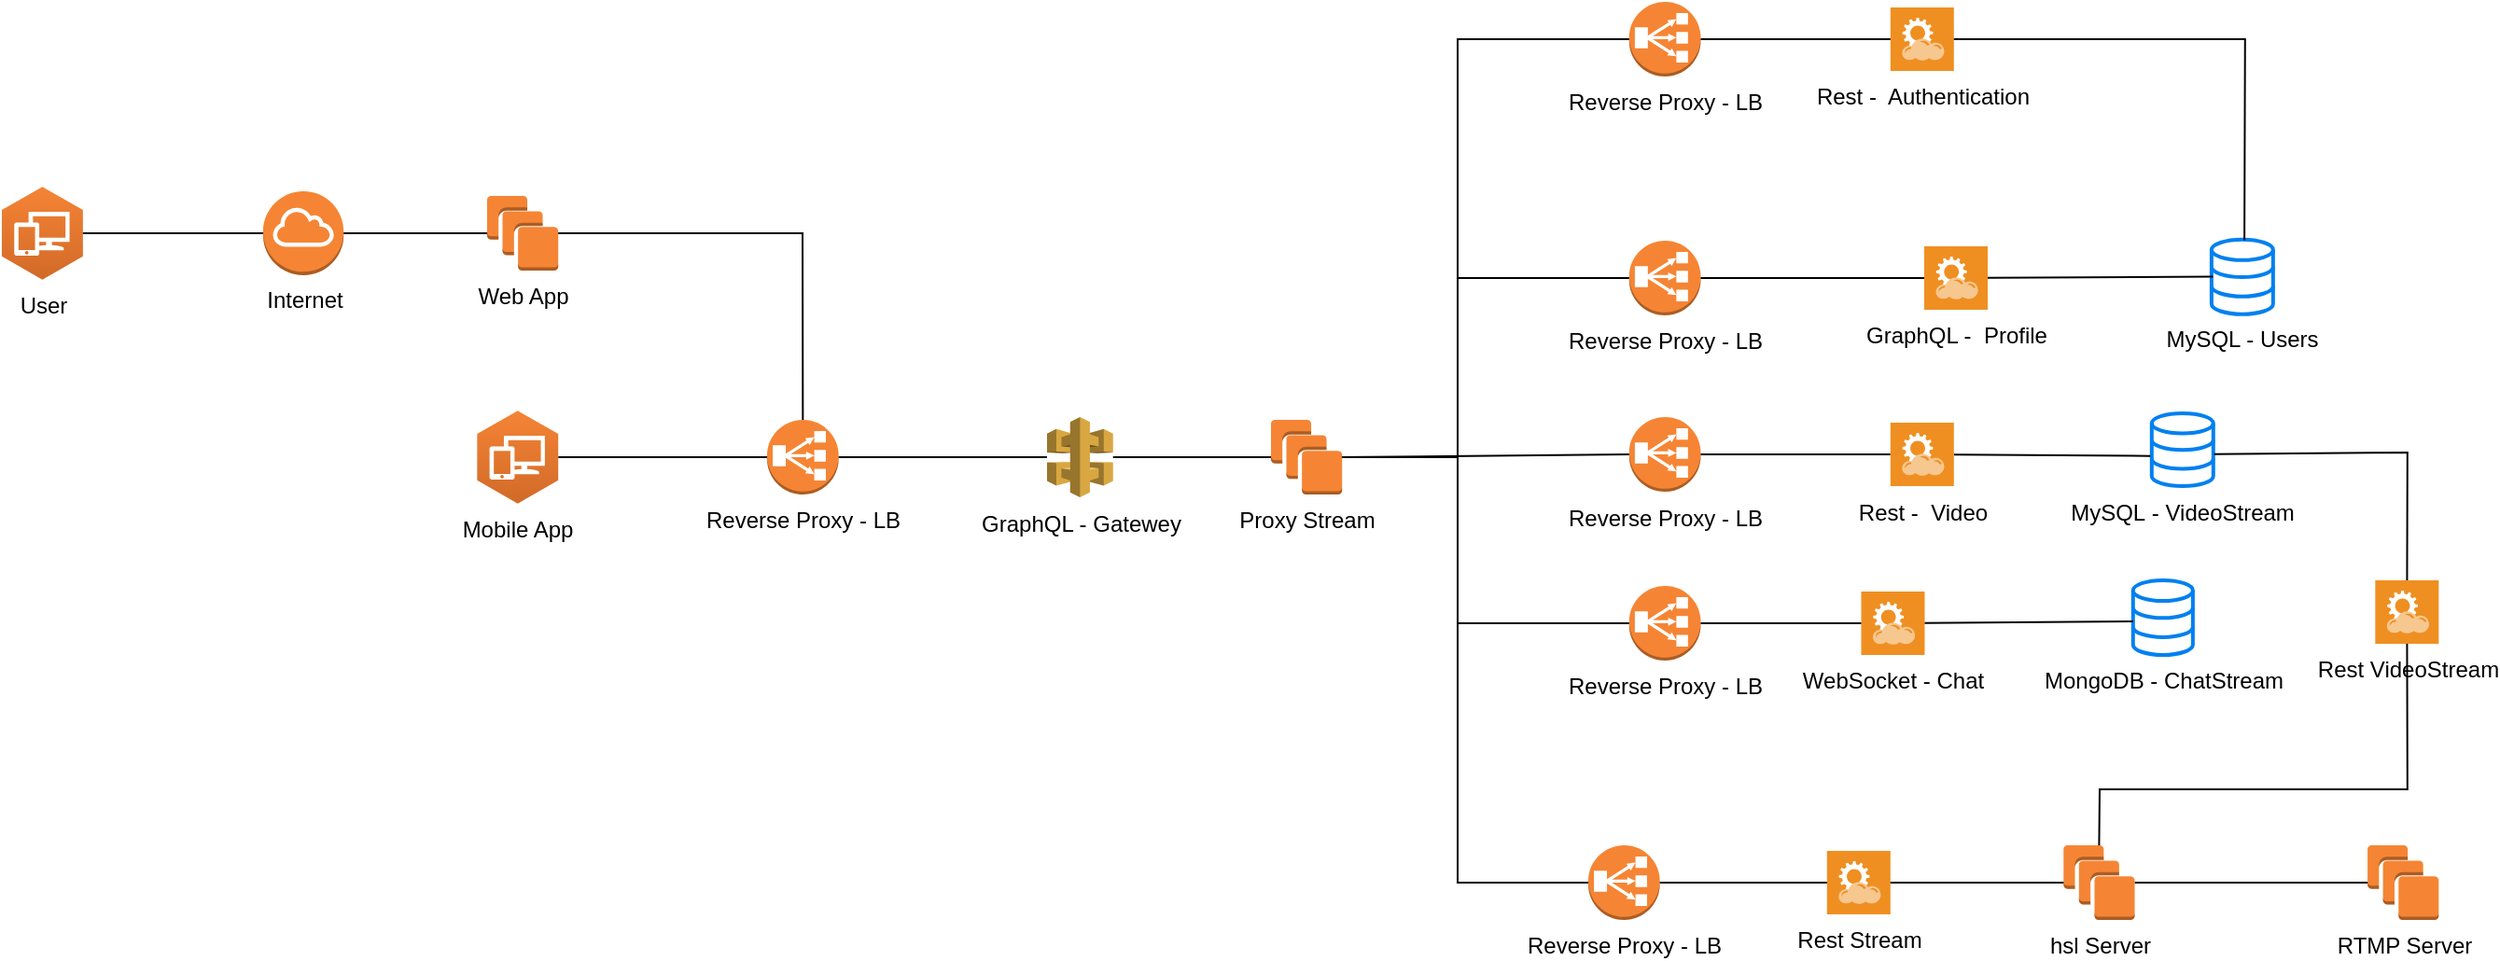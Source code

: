 <mxfile version="22.1.11" type="device">
  <diagram id="a8lE9kFBBYjtpvYg5vlk" name="Página-1">
    <mxGraphModel dx="2224" dy="970" grid="1" gridSize="10" guides="1" tooltips="1" connect="1" arrows="1" fold="1" page="1" pageScale="1" pageWidth="827" pageHeight="1169" math="0" shadow="0">
      <root>
        <mxCell id="0" />
        <mxCell id="1" parent="0" />
        <mxCell id="KNGpQIPSCze-lWew5DJk-8" value="GraphQL - Gatewey&lt;br&gt;" style="outlineConnect=0;dashed=0;verticalLabelPosition=bottom;verticalAlign=top;align=center;html=1;shape=mxgraph.aws3.api_gateway;fillColor=#D9A741;gradientColor=none;" parent="1" vertex="1">
          <mxGeometry x="780" y="362.5" width="35.37" height="43" as="geometry" />
        </mxCell>
        <mxCell id="KNGpQIPSCze-lWew5DJk-11" value="Reverse Proxy - LB" style="outlineConnect=0;dashed=0;verticalLabelPosition=bottom;verticalAlign=top;align=center;html=1;shape=mxgraph.aws3.classic_load_balancer;fillColor=#F58534;gradientColor=none;" parent="1" vertex="1">
          <mxGeometry x="630" y="364" width="38.34" height="40" as="geometry" />
        </mxCell>
        <mxCell id="KNGpQIPSCze-lWew5DJk-15" value="Web App" style="outlineConnect=0;dashed=0;verticalLabelPosition=bottom;verticalAlign=top;align=center;html=1;shape=mxgraph.aws3.instances;fillColor=#F58534;gradientColor=none;" parent="1" vertex="1">
          <mxGeometry x="480" y="244" width="38.1" height="40" as="geometry" />
        </mxCell>
        <mxCell id="KNGpQIPSCze-lWew5DJk-20" value="" style="endArrow=none;html=1;rounded=0;entryX=0.5;entryY=0;entryDx=0;entryDy=0;entryPerimeter=0;exitX=1;exitY=0.5;exitDx=0;exitDy=0;exitPerimeter=0;" parent="1" source="KNGpQIPSCze-lWew5DJk-15" target="KNGpQIPSCze-lWew5DJk-11" edge="1">
          <mxGeometry width="50" height="50" relative="1" as="geometry">
            <mxPoint x="498.1" y="267" as="sourcePoint" />
            <mxPoint x="530" y="424" as="targetPoint" />
            <Array as="points">
              <mxPoint x="649" y="264" />
            </Array>
          </mxGeometry>
        </mxCell>
        <mxCell id="KNGpQIPSCze-lWew5DJk-22" value="" style="endArrow=none;html=1;rounded=0;exitX=1;exitY=0.5;exitDx=0;exitDy=0;exitPerimeter=0;" parent="1" source="KNGpQIPSCze-lWew5DJk-11" target="KNGpQIPSCze-lWew5DJk-8" edge="1">
          <mxGeometry width="50" height="50" relative="1" as="geometry">
            <mxPoint x="660" y="454" as="sourcePoint" />
            <mxPoint x="770" y="394" as="targetPoint" />
          </mxGeometry>
        </mxCell>
        <mxCell id="KNGpQIPSCze-lWew5DJk-28" value="MySQL&amp;nbsp;- VideoStream" style="html=1;verticalLabelPosition=bottom;align=center;labelBackgroundColor=#ffffff;verticalAlign=top;strokeWidth=2;strokeColor=#0080F0;shadow=0;dashed=0;shape=mxgraph.ios7.icons.data;" parent="1" vertex="1">
          <mxGeometry x="1371.9" y="360.51" width="32.99" height="39" as="geometry" />
        </mxCell>
        <mxCell id="KNGpQIPSCze-lWew5DJk-30" value="" style="endArrow=none;html=1;rounded=0;entryX=-0.023;entryY=0.585;entryDx=0;entryDy=0;entryPerimeter=0;" parent="1" source="0zrGJ4D3XMi7JrYCVs8k-19" target="KNGpQIPSCze-lWew5DJk-28" edge="1">
          <mxGeometry width="50" height="50" relative="1" as="geometry">
            <mxPoint x="1265.9" y="382.476" as="sourcePoint" />
            <mxPoint x="1331.9" y="382.51" as="targetPoint" />
          </mxGeometry>
        </mxCell>
        <mxCell id="KNGpQIPSCze-lWew5DJk-31" value="Reverse Proxy - LB" style="outlineConnect=0;dashed=0;verticalLabelPosition=bottom;verticalAlign=top;align=center;html=1;shape=mxgraph.aws3.classic_load_balancer;fillColor=#F58534;gradientColor=none;" parent="1" vertex="1">
          <mxGeometry x="1091.9" y="362.51" width="38.34" height="40" as="geometry" />
        </mxCell>
        <mxCell id="KNGpQIPSCze-lWew5DJk-33" value="" style="endArrow=none;html=1;rounded=0;exitX=1;exitY=0.5;exitDx=0;exitDy=0;exitPerimeter=0;" parent="1" source="KNGpQIPSCze-lWew5DJk-31" target="0zrGJ4D3XMi7JrYCVs8k-19" edge="1">
          <mxGeometry width="50" height="50" relative="1" as="geometry">
            <mxPoint x="1141.9" y="382.06" as="sourcePoint" />
            <mxPoint x="1231.9" y="382.51" as="targetPoint" />
          </mxGeometry>
        </mxCell>
        <mxCell id="KNGpQIPSCze-lWew5DJk-34" value="" style="endArrow=none;html=1;rounded=0;entryX=0;entryY=0.5;entryDx=0;entryDy=0;entryPerimeter=0;exitX=1;exitY=0.5;exitDx=0;exitDy=0;exitPerimeter=0;" parent="1" source="MRUA62UXAh5ZukoZEsrq-5" target="KNGpQIPSCze-lWew5DJk-31" edge="1">
          <mxGeometry width="50" height="50" relative="1" as="geometry">
            <mxPoint x="1010.0" y="392.51" as="sourcePoint" />
            <mxPoint x="1021.9" y="499.51" as="targetPoint" />
          </mxGeometry>
        </mxCell>
        <mxCell id="KNGpQIPSCze-lWew5DJk-38" value="Internet" style="outlineConnect=0;dashed=0;verticalLabelPosition=bottom;verticalAlign=top;align=center;html=1;shape=mxgraph.aws3.internet_gateway;fillColor=#F58534;gradientColor=none;" parent="1" vertex="1">
          <mxGeometry x="360" y="241.49" width="43.13" height="45" as="geometry" />
        </mxCell>
        <mxCell id="KNGpQIPSCze-lWew5DJk-39" value="User" style="outlineConnect=0;dashed=0;verticalLabelPosition=bottom;verticalAlign=top;align=center;html=1;shape=mxgraph.aws3.workspaces;fillColor=#D16A28;gradientColor=#F58435;gradientDirection=north;" parent="1" vertex="1">
          <mxGeometry x="220" y="239.12" width="43.43" height="49.75" as="geometry" />
        </mxCell>
        <mxCell id="KNGpQIPSCze-lWew5DJk-40" value="" style="endArrow=none;html=1;rounded=0;exitX=1;exitY=0.5;exitDx=0;exitDy=0;exitPerimeter=0;entryX=0;entryY=0.5;entryDx=0;entryDy=0;entryPerimeter=0;" parent="1" source="KNGpQIPSCze-lWew5DJk-39" target="KNGpQIPSCze-lWew5DJk-38" edge="1">
          <mxGeometry width="50" height="50" relative="1" as="geometry">
            <mxPoint x="600" y="336.49" as="sourcePoint" />
            <mxPoint x="340" y="286.49" as="targetPoint" />
          </mxGeometry>
        </mxCell>
        <mxCell id="KNGpQIPSCze-lWew5DJk-41" value="" style="endArrow=none;html=1;rounded=0;entryX=0;entryY=0.5;entryDx=0;entryDy=0;entryPerimeter=0;exitX=1;exitY=0.5;exitDx=0;exitDy=0;exitPerimeter=0;" parent="1" source="RhS9SEGooJyK_jqz-KQP-1" target="KNGpQIPSCze-lWew5DJk-11" edge="1">
          <mxGeometry width="50" height="50" relative="1" as="geometry">
            <mxPoint x="490.0" y="520.5" as="sourcePoint" />
            <mxPoint x="586.87" y="420" as="targetPoint" />
          </mxGeometry>
        </mxCell>
        <mxCell id="0zrGJ4D3XMi7JrYCVs8k-7" value="MongoDB - ChatStream" style="html=1;verticalLabelPosition=bottom;align=center;labelBackgroundColor=#ffffff;verticalAlign=top;strokeWidth=2;strokeColor=#0080F0;shadow=0;dashed=0;shape=mxgraph.ios7.icons.data;" parent="1" vertex="1">
          <mxGeometry x="1361.9" y="450" width="32.04" height="40" as="geometry" />
        </mxCell>
        <mxCell id="0zrGJ4D3XMi7JrYCVs8k-10" value="Reverse Proxy - LB" style="outlineConnect=0;dashed=0;verticalLabelPosition=bottom;verticalAlign=top;align=center;html=1;shape=mxgraph.aws3.classic_load_balancer;fillColor=#F58534;gradientColor=none;" parent="1" vertex="1">
          <mxGeometry x="1070" y="592" width="38.34" height="40" as="geometry" />
        </mxCell>
        <mxCell id="0zrGJ4D3XMi7JrYCVs8k-19" value="Rest -&amp;nbsp; Video" style="shadow=0;dashed=0;html=1;strokeColor=none;fillColor=#EF8F21;labelPosition=center;verticalLabelPosition=bottom;verticalAlign=top;align=center;outlineConnect=0;shape=mxgraph.veeam.2d.restful_apis;" parent="1" vertex="1">
          <mxGeometry x="1231.9" y="365.51" width="34" height="34" as="geometry" />
        </mxCell>
        <mxCell id="4-zbPucV1pvuj0H0U67S-1" value="RTMP Server" style="outlineConnect=0;dashed=0;verticalLabelPosition=bottom;verticalAlign=top;align=center;html=1;shape=mxgraph.aws3.instances;fillColor=#F58534;gradientColor=none;" parent="1" vertex="1">
          <mxGeometry x="1487.56" y="592" width="38.1" height="40" as="geometry" />
        </mxCell>
        <mxCell id="4-zbPucV1pvuj0H0U67S-10" value="Rest VideoStream" style="shadow=0;dashed=0;html=1;strokeColor=none;fillColor=#EF8F21;labelPosition=center;verticalLabelPosition=bottom;verticalAlign=top;align=center;outlineConnect=0;shape=mxgraph.veeam.2d.restful_apis;" parent="1" vertex="1">
          <mxGeometry x="1491.66" y="450" width="34" height="34" as="geometry" />
        </mxCell>
        <mxCell id="4-zbPucV1pvuj0H0U67S-14" value="" style="endArrow=none;html=1;rounded=0;entryX=0;entryY=0.5;entryDx=0;entryDy=0;entryPerimeter=0;exitX=1;exitY=0.5;exitDx=0;exitDy=0;exitPerimeter=0;" parent="1" source="RhS9SEGooJyK_jqz-KQP-4" target="4-zbPucV1pvuj0H0U67S-1" edge="1">
          <mxGeometry width="50" height="50" relative="1" as="geometry">
            <mxPoint x="1397.9" y="602" as="sourcePoint" />
            <mxPoint x="1443.9" y="702" as="targetPoint" />
            <Array as="points">
              <mxPoint x="1434.9" y="612" />
            </Array>
          </mxGeometry>
        </mxCell>
        <mxCell id="MRUA62UXAh5ZukoZEsrq-1" value="" style="endArrow=none;html=1;rounded=0;entryX=1.013;entryY=0.56;entryDx=0;entryDy=0;entryPerimeter=0;" parent="1" source="4-zbPucV1pvuj0H0U67S-10" target="KNGpQIPSCze-lWew5DJk-28" edge="1">
          <mxGeometry width="50" height="50" relative="1" as="geometry">
            <mxPoint x="1461.9" y="608.51" as="sourcePoint" />
            <mxPoint x="1511.9" y="558.51" as="targetPoint" />
            <Array as="points">
              <mxPoint x="1508.9" y="381.51" />
            </Array>
          </mxGeometry>
        </mxCell>
        <mxCell id="MRUA62UXAh5ZukoZEsrq-4" value="WebSocket - Chat" style="shadow=0;dashed=0;html=1;strokeColor=none;fillColor=#EF8F21;labelPosition=center;verticalLabelPosition=bottom;verticalAlign=top;align=center;outlineConnect=0;shape=mxgraph.veeam.2d.restful_apis;" parent="1" vertex="1">
          <mxGeometry x="1216.24" y="456" width="34" height="34" as="geometry" />
        </mxCell>
        <mxCell id="MRUA62UXAh5ZukoZEsrq-5" value="Proxy Stream" style="outlineConnect=0;dashed=0;verticalLabelPosition=bottom;verticalAlign=top;align=center;html=1;shape=mxgraph.aws3.instances;fillColor=#F58534;gradientColor=none;" parent="1" vertex="1">
          <mxGeometry x="900" y="363.99" width="38.1" height="40" as="geometry" />
        </mxCell>
        <mxCell id="MRUA62UXAh5ZukoZEsrq-11" value="Reverse Proxy - LB" style="outlineConnect=0;dashed=0;verticalLabelPosition=bottom;verticalAlign=top;align=center;html=1;shape=mxgraph.aws3.classic_load_balancer;fillColor=#F58534;gradientColor=none;" parent="1" vertex="1">
          <mxGeometry x="1091.9" y="453" width="38.34" height="40" as="geometry" />
        </mxCell>
        <mxCell id="MRUA62UXAh5ZukoZEsrq-14" value="" style="endArrow=none;html=1;rounded=0;entryX=0;entryY=0.55;entryDx=0;entryDy=0;entryPerimeter=0;" parent="1" source="MRUA62UXAh5ZukoZEsrq-4" target="0zrGJ4D3XMi7JrYCVs8k-7" edge="1">
          <mxGeometry width="50" height="50" relative="1" as="geometry">
            <mxPoint x="1253.38" y="477" as="sourcePoint" />
            <mxPoint x="1351.9" y="472" as="targetPoint" />
          </mxGeometry>
        </mxCell>
        <mxCell id="MRUA62UXAh5ZukoZEsrq-15" value="" style="endArrow=none;html=1;rounded=0;exitX=1;exitY=0.5;exitDx=0;exitDy=0;exitPerimeter=0;" parent="1" source="MRUA62UXAh5ZukoZEsrq-11" target="MRUA62UXAh5ZukoZEsrq-4" edge="1">
          <mxGeometry width="50" height="50" relative="1" as="geometry">
            <mxPoint x="1171.9" y="523" as="sourcePoint" />
            <mxPoint x="1283.9" y="522" as="targetPoint" />
          </mxGeometry>
        </mxCell>
        <mxCell id="MRUA62UXAh5ZukoZEsrq-16" value="" style="endArrow=none;html=1;rounded=0;entryX=0;entryY=0.5;entryDx=0;entryDy=0;entryPerimeter=0;exitX=1;exitY=0.5;exitDx=0;exitDy=0;exitPerimeter=0;" parent="1" source="MRUA62UXAh5ZukoZEsrq-5" target="MRUA62UXAh5ZukoZEsrq-11" edge="1">
          <mxGeometry width="50" height="50" relative="1" as="geometry">
            <mxPoint x="1021.9" y="501.51" as="sourcePoint" />
            <mxPoint x="1111.9" y="521.51" as="targetPoint" />
            <Array as="points">
              <mxPoint x="1000" y="384" />
              <mxPoint x="1000" y="473" />
            </Array>
          </mxGeometry>
        </mxCell>
        <mxCell id="MRUA62UXAh5ZukoZEsrq-20" value="MySQL - Users" style="html=1;verticalLabelPosition=bottom;align=center;labelBackgroundColor=#ffffff;verticalAlign=top;strokeWidth=2;strokeColor=#0080F0;shadow=0;dashed=0;shape=mxgraph.ios7.icons.data;" parent="1" vertex="1">
          <mxGeometry x="1403.94" y="267.38" width="32.99" height="40" as="geometry" />
        </mxCell>
        <mxCell id="MRUA62UXAh5ZukoZEsrq-21" value="Reverse Proxy - LB" style="outlineConnect=0;dashed=0;verticalLabelPosition=bottom;verticalAlign=top;align=center;html=1;shape=mxgraph.aws3.classic_load_balancer;fillColor=#F58534;gradientColor=none;" parent="1" vertex="1">
          <mxGeometry x="1091.9" y="140" width="38.34" height="40" as="geometry" />
        </mxCell>
        <mxCell id="MRUA62UXAh5ZukoZEsrq-22" value="Rest -&amp;nbsp; Authentication" style="shadow=0;dashed=0;html=1;strokeColor=none;fillColor=#EF8F21;labelPosition=center;verticalLabelPosition=bottom;verticalAlign=top;align=center;outlineConnect=0;shape=mxgraph.veeam.2d.restful_apis;" parent="1" vertex="1">
          <mxGeometry x="1231.9" y="143" width="34" height="34" as="geometry" />
        </mxCell>
        <mxCell id="MRUA62UXAh5ZukoZEsrq-23" value="" style="endArrow=none;html=1;rounded=0;entryX=0.534;entryY=0.008;entryDx=0;entryDy=0;entryPerimeter=0;" parent="1" source="MRUA62UXAh5ZukoZEsrq-22" target="MRUA62UXAh5ZukoZEsrq-20" edge="1">
          <mxGeometry width="50" height="50" relative="1" as="geometry">
            <mxPoint x="1261.9" y="350" as="sourcePoint" />
            <mxPoint x="1421.9" y="210" as="targetPoint" />
            <Array as="points">
              <mxPoint x="1421.9" y="160" />
            </Array>
          </mxGeometry>
        </mxCell>
        <mxCell id="MRUA62UXAh5ZukoZEsrq-25" value="" style="endArrow=none;html=1;rounded=0;exitX=1;exitY=0.5;exitDx=0;exitDy=0;exitPerimeter=0;" parent="1" source="MRUA62UXAh5ZukoZEsrq-21" target="MRUA62UXAh5ZukoZEsrq-22" edge="1">
          <mxGeometry width="50" height="50" relative="1" as="geometry">
            <mxPoint x="1161.9" y="210" as="sourcePoint" />
            <mxPoint x="1211.9" y="160" as="targetPoint" />
          </mxGeometry>
        </mxCell>
        <mxCell id="RhS9SEGooJyK_jqz-KQP-1" value="Mobile App" style="outlineConnect=0;dashed=0;verticalLabelPosition=bottom;verticalAlign=top;align=center;html=1;shape=mxgraph.aws3.workspaces;fillColor=#D16A28;gradientColor=#F58435;gradientDirection=north;" parent="1" vertex="1">
          <mxGeometry x="474.67" y="359.12" width="43.43" height="49.75" as="geometry" />
        </mxCell>
        <mxCell id="RhS9SEGooJyK_jqz-KQP-2" value="" style="endArrow=none;html=1;rounded=0;entryX=0;entryY=0.5;entryDx=0;entryDy=0;entryPerimeter=0;exitX=1;exitY=0.5;exitDx=0;exitDy=0;exitPerimeter=0;" parent="1" source="KNGpQIPSCze-lWew5DJk-38" target="KNGpQIPSCze-lWew5DJk-15" edge="1">
          <mxGeometry width="50" height="50" relative="1" as="geometry">
            <mxPoint x="390" y="330" as="sourcePoint" />
            <mxPoint x="502" y="330" as="targetPoint" />
          </mxGeometry>
        </mxCell>
        <mxCell id="RhS9SEGooJyK_jqz-KQP-4" value="hsl Server" style="outlineConnect=0;dashed=0;verticalLabelPosition=bottom;verticalAlign=top;align=center;html=1;shape=mxgraph.aws3.instances;fillColor=#F58534;gradientColor=none;" parent="1" vertex="1">
          <mxGeometry x="1324.66" y="592" width="38.1" height="40" as="geometry" />
        </mxCell>
        <mxCell id="RhS9SEGooJyK_jqz-KQP-9" value="" style="endArrow=none;html=1;rounded=0;exitX=0.5;exitY=0;exitDx=0;exitDy=0;exitPerimeter=0;" parent="1" source="RhS9SEGooJyK_jqz-KQP-4" target="4-zbPucV1pvuj0H0U67S-10" edge="1">
          <mxGeometry width="50" height="50" relative="1" as="geometry">
            <mxPoint x="1368.67" y="522" as="sourcePoint" />
            <mxPoint x="1450.67" y="522" as="targetPoint" />
            <Array as="points">
              <mxPoint x="1344" y="562" />
              <mxPoint x="1451.66" y="562" />
              <mxPoint x="1508.9" y="562" />
            </Array>
          </mxGeometry>
        </mxCell>
        <mxCell id="eWcDsaA9tVF2v3sWVsoL-2" value="" style="endArrow=none;html=1;rounded=0;entryX=0.023;entryY=0.498;entryDx=0;entryDy=0;entryPerimeter=0;" parent="1" source="eWcDsaA9tVF2v3sWVsoL-3" target="MRUA62UXAh5ZukoZEsrq-20" edge="1">
          <mxGeometry width="50" height="50" relative="1" as="geometry">
            <mxPoint x="1309.89" y="287.07" as="sourcePoint" />
            <mxPoint x="1384.89" y="287.07" as="targetPoint" />
          </mxGeometry>
        </mxCell>
        <mxCell id="eWcDsaA9tVF2v3sWVsoL-3" value="GraphQL -&amp;nbsp; Profile" style="shadow=0;dashed=0;html=1;strokeColor=none;fillColor=#EF8F21;labelPosition=center;verticalLabelPosition=bottom;verticalAlign=top;align=center;outlineConnect=0;shape=mxgraph.veeam.2d.restful_apis;" parent="1" vertex="1">
          <mxGeometry x="1250" y="271" width="34" height="34" as="geometry" />
        </mxCell>
        <mxCell id="eWcDsaA9tVF2v3sWVsoL-4" value="Reverse Proxy - LB" style="outlineConnect=0;dashed=0;verticalLabelPosition=bottom;verticalAlign=top;align=center;html=1;shape=mxgraph.aws3.classic_load_balancer;fillColor=#F58534;gradientColor=none;" parent="1" vertex="1">
          <mxGeometry x="1091.9" y="268" width="38.34" height="40" as="geometry" />
        </mxCell>
        <mxCell id="eWcDsaA9tVF2v3sWVsoL-5" value="" style="endArrow=none;html=1;rounded=0;exitX=1;exitY=0.5;exitDx=0;exitDy=0;exitPerimeter=0;" parent="1" source="eWcDsaA9tVF2v3sWVsoL-4" target="eWcDsaA9tVF2v3sWVsoL-3" edge="1">
          <mxGeometry width="50" height="50" relative="1" as="geometry">
            <mxPoint x="1132.47" y="311" as="sourcePoint" />
            <mxPoint x="1253.47" y="311" as="targetPoint" />
          </mxGeometry>
        </mxCell>
        <mxCell id="eWcDsaA9tVF2v3sWVsoL-6" value="" style="endArrow=none;html=1;rounded=0;entryX=0;entryY=0.5;entryDx=0;entryDy=0;entryPerimeter=0;" parent="1" source="KNGpQIPSCze-lWew5DJk-8" target="MRUA62UXAh5ZukoZEsrq-5" edge="1">
          <mxGeometry width="50" height="50" relative="1" as="geometry">
            <mxPoint x="827" y="440" as="sourcePoint" />
            <mxPoint x="947" y="440" as="targetPoint" />
          </mxGeometry>
        </mxCell>
        <mxCell id="eWcDsaA9tVF2v3sWVsoL-7" value="" style="endArrow=none;html=1;rounded=0;exitX=1;exitY=0.5;exitDx=0;exitDy=0;exitPerimeter=0;entryX=0;entryY=0.5;entryDx=0;entryDy=0;entryPerimeter=0;" parent="1" source="MRUA62UXAh5ZukoZEsrq-5" target="0zrGJ4D3XMi7JrYCVs8k-10" edge="1">
          <mxGeometry width="50" height="50" relative="1" as="geometry">
            <mxPoint x="988.67" y="600" as="sourcePoint" />
            <mxPoint x="1069.67" y="600" as="targetPoint" />
            <Array as="points">
              <mxPoint x="1000" y="384" />
              <mxPoint x="1000" y="612" />
            </Array>
          </mxGeometry>
        </mxCell>
        <mxCell id="eWcDsaA9tVF2v3sWVsoL-8" value="" style="endArrow=none;html=1;rounded=0;exitX=1;exitY=0.5;exitDx=0;exitDy=0;exitPerimeter=0;entryX=0;entryY=0.5;entryDx=0;entryDy=0;entryPerimeter=0;" parent="1" source="MRUA62UXAh5ZukoZEsrq-5" target="eWcDsaA9tVF2v3sWVsoL-4" edge="1">
          <mxGeometry width="50" height="50" relative="1" as="geometry">
            <mxPoint x="930" y="263.33" as="sourcePoint" />
            <mxPoint x="1050" y="263.33" as="targetPoint" />
            <Array as="points">
              <mxPoint x="1000" y="384" />
              <mxPoint x="1000" y="288" />
            </Array>
          </mxGeometry>
        </mxCell>
        <mxCell id="eWcDsaA9tVF2v3sWVsoL-9" value="" style="endArrow=none;html=1;rounded=0;exitX=1;exitY=0.5;exitDx=0;exitDy=0;exitPerimeter=0;entryX=0;entryY=0.5;entryDx=0;entryDy=0;entryPerimeter=0;" parent="1" source="MRUA62UXAh5ZukoZEsrq-5" target="MRUA62UXAh5ZukoZEsrq-21" edge="1">
          <mxGeometry width="50" height="50" relative="1" as="geometry">
            <mxPoint x="930" y="159.33" as="sourcePoint" />
            <mxPoint x="1050" y="159.33" as="targetPoint" />
            <Array as="points">
              <mxPoint x="1000" y="384" />
              <mxPoint x="1000" y="160" />
            </Array>
          </mxGeometry>
        </mxCell>
        <mxCell id="d0ZBneB8nm3yxOJOYIuf-1" value="Rest Stream" style="shadow=0;dashed=0;html=1;strokeColor=none;fillColor=#EF8F21;labelPosition=center;verticalLabelPosition=bottom;verticalAlign=top;align=center;outlineConnect=0;shape=mxgraph.veeam.2d.restful_apis;" vertex="1" parent="1">
          <mxGeometry x="1197.9" y="595" width="34" height="34" as="geometry" />
        </mxCell>
        <mxCell id="d0ZBneB8nm3yxOJOYIuf-2" value="" style="endArrow=none;html=1;rounded=0;entryX=0;entryY=0.5;entryDx=0;entryDy=0;entryPerimeter=0;" edge="1" parent="1" source="d0ZBneB8nm3yxOJOYIuf-1" target="RhS9SEGooJyK_jqz-KQP-4">
          <mxGeometry width="50" height="50" relative="1" as="geometry">
            <mxPoint x="1220" y="690" as="sourcePoint" />
            <mxPoint x="1345" y="690" as="targetPoint" />
            <Array as="points" />
          </mxGeometry>
        </mxCell>
        <mxCell id="d0ZBneB8nm3yxOJOYIuf-3" value="" style="endArrow=none;html=1;rounded=0;exitX=1;exitY=0.5;exitDx=0;exitDy=0;exitPerimeter=0;" edge="1" parent="1" source="0zrGJ4D3XMi7JrYCVs8k-10" target="d0ZBneB8nm3yxOJOYIuf-1">
          <mxGeometry width="50" height="50" relative="1" as="geometry">
            <mxPoint x="1091.9" y="660" as="sourcePoint" />
            <mxPoint x="1184.9" y="660" as="targetPoint" />
            <Array as="points" />
          </mxGeometry>
        </mxCell>
      </root>
    </mxGraphModel>
  </diagram>
</mxfile>
